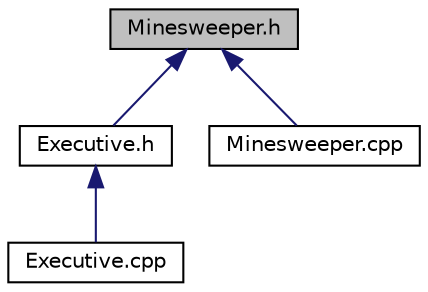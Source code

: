 digraph "Minesweeper.h"
{
  edge [fontname="Helvetica",fontsize="10",labelfontname="Helvetica",labelfontsize="10"];
  node [fontname="Helvetica",fontsize="10",shape=record];
  Node4 [label="Minesweeper.h",height=0.2,width=0.4,color="black", fillcolor="grey75", style="filled", fontcolor="black"];
  Node4 -> Node5 [dir="back",color="midnightblue",fontsize="10",style="solid"];
  Node5 [label="Executive.h",height=0.2,width=0.4,color="black", fillcolor="white", style="filled",URL="$Executive_8h.html",tooltip="Executive class. Takes in rows and columns from user, creates a Minesweeper object and interacts with..."];
  Node5 -> Node6 [dir="back",color="midnightblue",fontsize="10",style="solid"];
  Node6 [label="Executive.cpp",height=0.2,width=0.4,color="black", fillcolor="white", style="filled",URL="$Executive_8cpp.html",tooltip="Executive implementation file. "];
  Node4 -> Node7 [dir="back",color="midnightblue",fontsize="10",style="solid"];
  Node7 [label="Minesweeper.cpp",height=0.2,width=0.4,color="black", fillcolor="white", style="filled",URL="$Minesweeper_8cpp.html",tooltip="Minesweeper implementation file. "];
}
